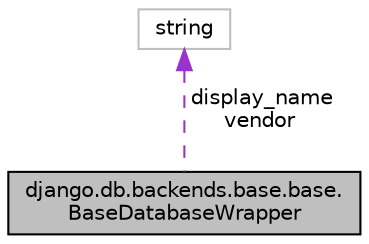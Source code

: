 digraph "django.db.backends.base.base.BaseDatabaseWrapper"
{
 // LATEX_PDF_SIZE
  edge [fontname="Helvetica",fontsize="10",labelfontname="Helvetica",labelfontsize="10"];
  node [fontname="Helvetica",fontsize="10",shape=record];
  Node1 [label="django.db.backends.base.base.\lBaseDatabaseWrapper",height=0.2,width=0.4,color="black", fillcolor="grey75", style="filled", fontcolor="black",tooltip=" "];
  Node2 -> Node1 [dir="back",color="darkorchid3",fontsize="10",style="dashed",label=" display_name\nvendor" ];
  Node2 [label="string",height=0.2,width=0.4,color="grey75", fillcolor="white", style="filled",tooltip=" "];
}
